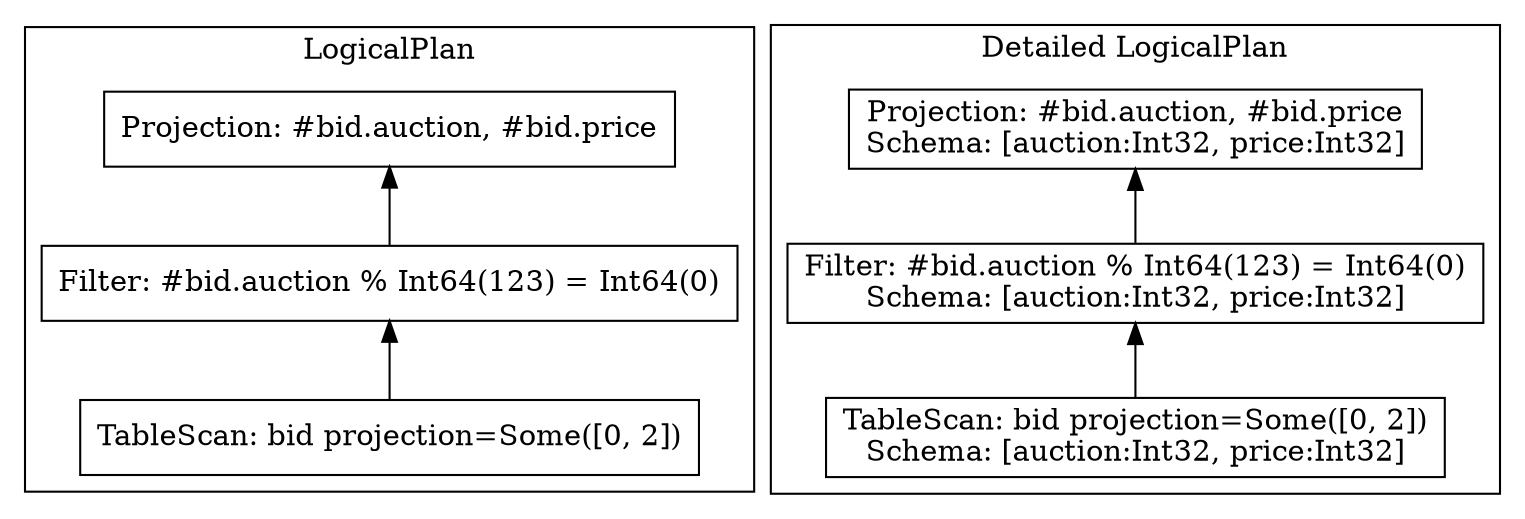 // Begin DataFusion GraphViz Plan (see https://graphviz.org)
digraph {
  subgraph cluster_1
  {
    graph[label="LogicalPlan"]
    2[shape=box label="Projection: #bid.auction, #bid.price"]
    3[shape=box label="Filter: #bid.auction % Int64(123) = Int64(0)"]
    2 -> 3 [arrowhead=none, arrowtail=normal, dir=back]
    4[shape=box label="TableScan: bid projection=Some([0, 2])"]
    3 -> 4 [arrowhead=none, arrowtail=normal, dir=back]
  }
  subgraph cluster_5
  {
    graph[label="Detailed LogicalPlan"]
    6[shape=box label="Projection: #bid.auction, #bid.price\nSchema: [auction:Int32, price:Int32]"]
    7[shape=box label="Filter: #bid.auction % Int64(123) = Int64(0)\nSchema: [auction:Int32, price:Int32]"]
    6 -> 7 [arrowhead=none, arrowtail=normal, dir=back]
    8[shape=box label="TableScan: bid projection=Some([0, 2])\nSchema: [auction:Int32, price:Int32]"]
    7 -> 8 [arrowhead=none, arrowtail=normal, dir=back]
  }
}
// End DataFusion GraphViz Plan
